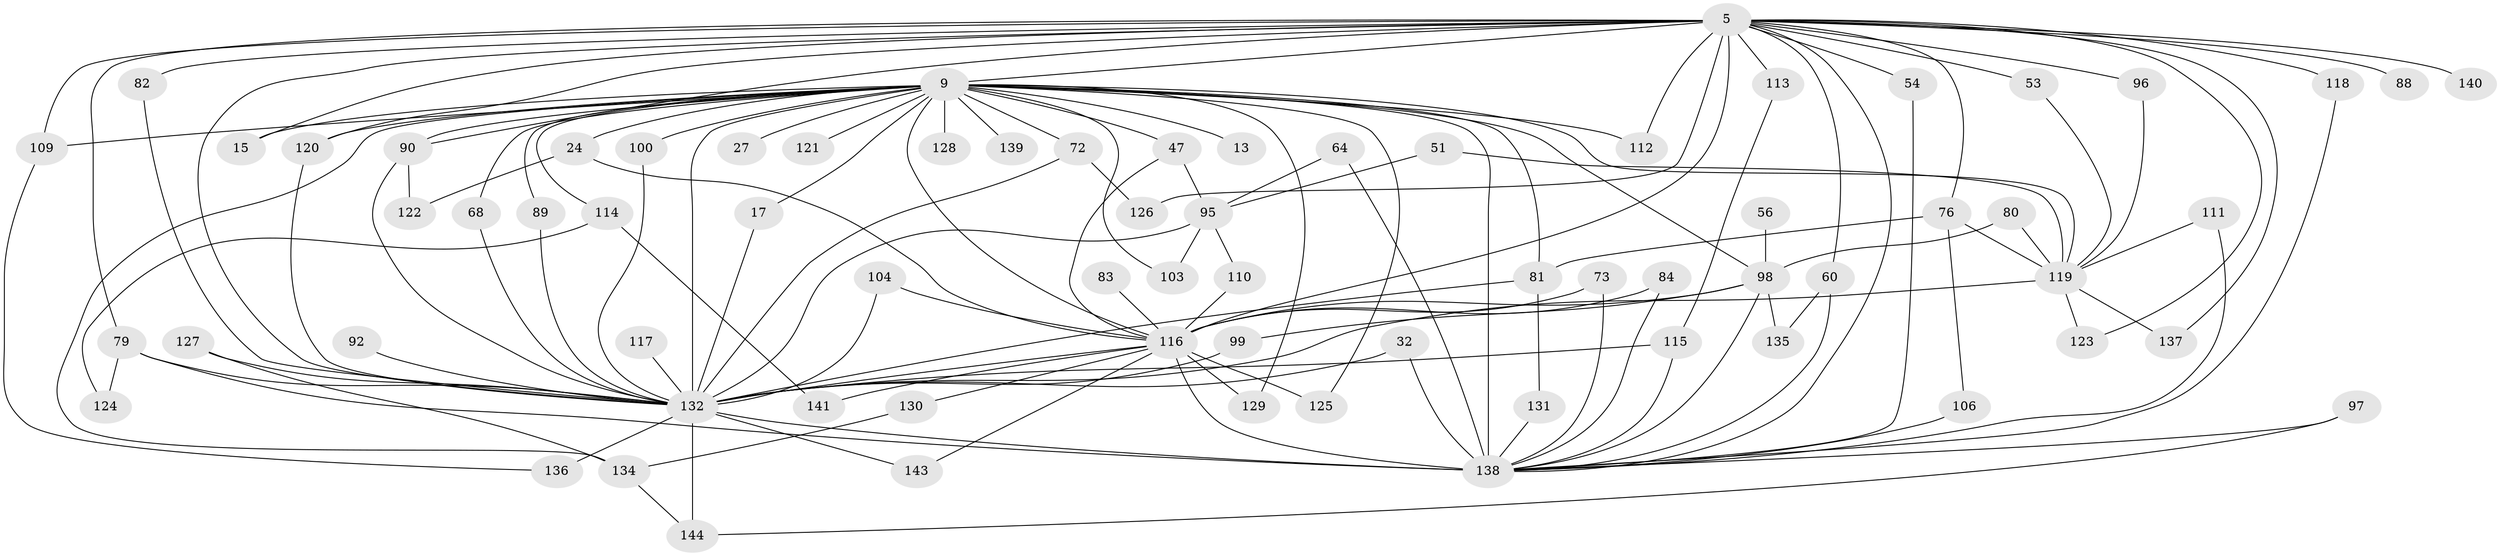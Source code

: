 // original degree distribution, {25: 0.006944444444444444, 22: 0.013888888888888888, 29: 0.006944444444444444, 26: 0.013888888888888888, 28: 0.006944444444444444, 16: 0.006944444444444444, 27: 0.006944444444444444, 21: 0.006944444444444444, 11: 0.013888888888888888, 6: 0.034722222222222224, 2: 0.5694444444444444, 5: 0.013888888888888888, 12: 0.006944444444444444, 3: 0.2013888888888889, 8: 0.006944444444444444, 4: 0.0763888888888889, 7: 0.006944444444444444}
// Generated by graph-tools (version 1.1) at 2025/44/03/09/25 04:44:30]
// undirected, 72 vertices, 136 edges
graph export_dot {
graph [start="1"]
  node [color=gray90,style=filled];
  5 [super="+3"];
  9 [super="+4+8"];
  13;
  15;
  17;
  24;
  27;
  32;
  47 [super="+31"];
  51;
  53;
  54;
  56;
  60 [super="+26"];
  64;
  68;
  72 [super="+63"];
  73;
  76 [super="+37+69"];
  79 [super="+57"];
  80;
  81 [super="+19+46"];
  82;
  83;
  84;
  88;
  89;
  90 [super="+14+34+67"];
  92;
  95 [super="+28"];
  96;
  97;
  98 [super="+36+86+42"];
  99;
  100 [super="+94"];
  103;
  104;
  106;
  109 [super="+101"];
  110 [super="+91"];
  111;
  112 [super="+58"];
  113 [super="+38"];
  114;
  115 [super="+55"];
  116 [super="+70+29+107+87"];
  117;
  118;
  119 [super="+20+16"];
  120 [super="+102+74"];
  121 [super="+61"];
  122;
  123;
  124;
  125;
  126;
  127;
  128;
  129 [super="+105"];
  130;
  131;
  132 [super="+85+108+66"];
  134 [super="+71"];
  135;
  136 [super="+40+133"];
  137;
  138 [super="+21+93+75"];
  139;
  140;
  141;
  143;
  144 [super="+142"];
  5 -- 9 [weight=8];
  5 -- 53;
  5 -- 54;
  5 -- 76 [weight=2];
  5 -- 88 [weight=2];
  5 -- 112 [weight=2];
  5 -- 137;
  5 -- 140 [weight=2];
  5 -- 15;
  5 -- 82;
  5 -- 96;
  5 -- 113 [weight=3];
  5 -- 118;
  5 -- 123;
  5 -- 126;
  5 -- 60;
  5 -- 138 [weight=5];
  5 -- 79;
  5 -- 120 [weight=2];
  5 -- 116 [weight=6];
  5 -- 109;
  5 -- 132 [weight=6];
  5 -- 90 [weight=2];
  9 -- 47;
  9 -- 68;
  9 -- 72 [weight=2];
  9 -- 98 [weight=3];
  9 -- 100 [weight=2];
  9 -- 103;
  9 -- 114 [weight=2];
  9 -- 125;
  9 -- 128 [weight=2];
  9 -- 129 [weight=2];
  9 -- 134 [weight=3];
  9 -- 139 [weight=2];
  9 -- 112;
  9 -- 138 [weight=12];
  9 -- 13;
  9 -- 17;
  9 -- 89;
  9 -- 27 [weight=2];
  9 -- 109;
  9 -- 121 [weight=2];
  9 -- 15;
  9 -- 81 [weight=2];
  9 -- 24 [weight=2];
  9 -- 90 [weight=2];
  9 -- 119;
  9 -- 120 [weight=2];
  9 -- 132 [weight=14];
  9 -- 116;
  17 -- 132;
  24 -- 122;
  24 -- 116;
  32 -- 138;
  32 -- 132;
  47 -- 95;
  47 -- 116;
  51 -- 95;
  51 -- 119;
  53 -- 119;
  54 -- 138;
  56 -- 98;
  60 -- 135;
  60 -- 138 [weight=2];
  64 -- 95;
  64 -- 138;
  68 -- 132;
  72 -- 126;
  72 -- 132;
  73 -- 138;
  73 -- 116;
  76 -- 106;
  76 -- 119;
  76 -- 81;
  79 -- 124;
  79 -- 138;
  79 -- 132 [weight=2];
  80 -- 98;
  80 -- 119;
  81 -- 131;
  81 -- 132 [weight=2];
  82 -- 132;
  83 -- 116 [weight=2];
  84 -- 138;
  84 -- 116;
  89 -- 132;
  90 -- 122;
  90 -- 132;
  92 -- 132;
  95 -- 103;
  95 -- 110;
  95 -- 132 [weight=3];
  96 -- 119;
  97 -- 144;
  97 -- 138 [weight=2];
  98 -- 99;
  98 -- 135;
  98 -- 116 [weight=2];
  98 -- 138 [weight=2];
  99 -- 132;
  100 -- 132;
  104 -- 132;
  104 -- 116;
  106 -- 138;
  109 -- 136;
  110 -- 116 [weight=2];
  111 -- 138;
  111 -- 119;
  113 -- 115;
  114 -- 124;
  114 -- 141;
  115 -- 138;
  115 -- 132;
  116 -- 138 [weight=3];
  116 -- 132 [weight=4];
  116 -- 129;
  116 -- 130;
  116 -- 141;
  116 -- 143;
  116 -- 125;
  117 -- 132 [weight=2];
  118 -- 138;
  119 -- 137;
  119 -- 123;
  119 -- 132 [weight=4];
  120 -- 132 [weight=2];
  127 -- 134;
  127 -- 132;
  130 -- 134;
  131 -- 138;
  132 -- 138 [weight=6];
  132 -- 136 [weight=3];
  132 -- 144;
  132 -- 143;
  134 -- 144;
}
